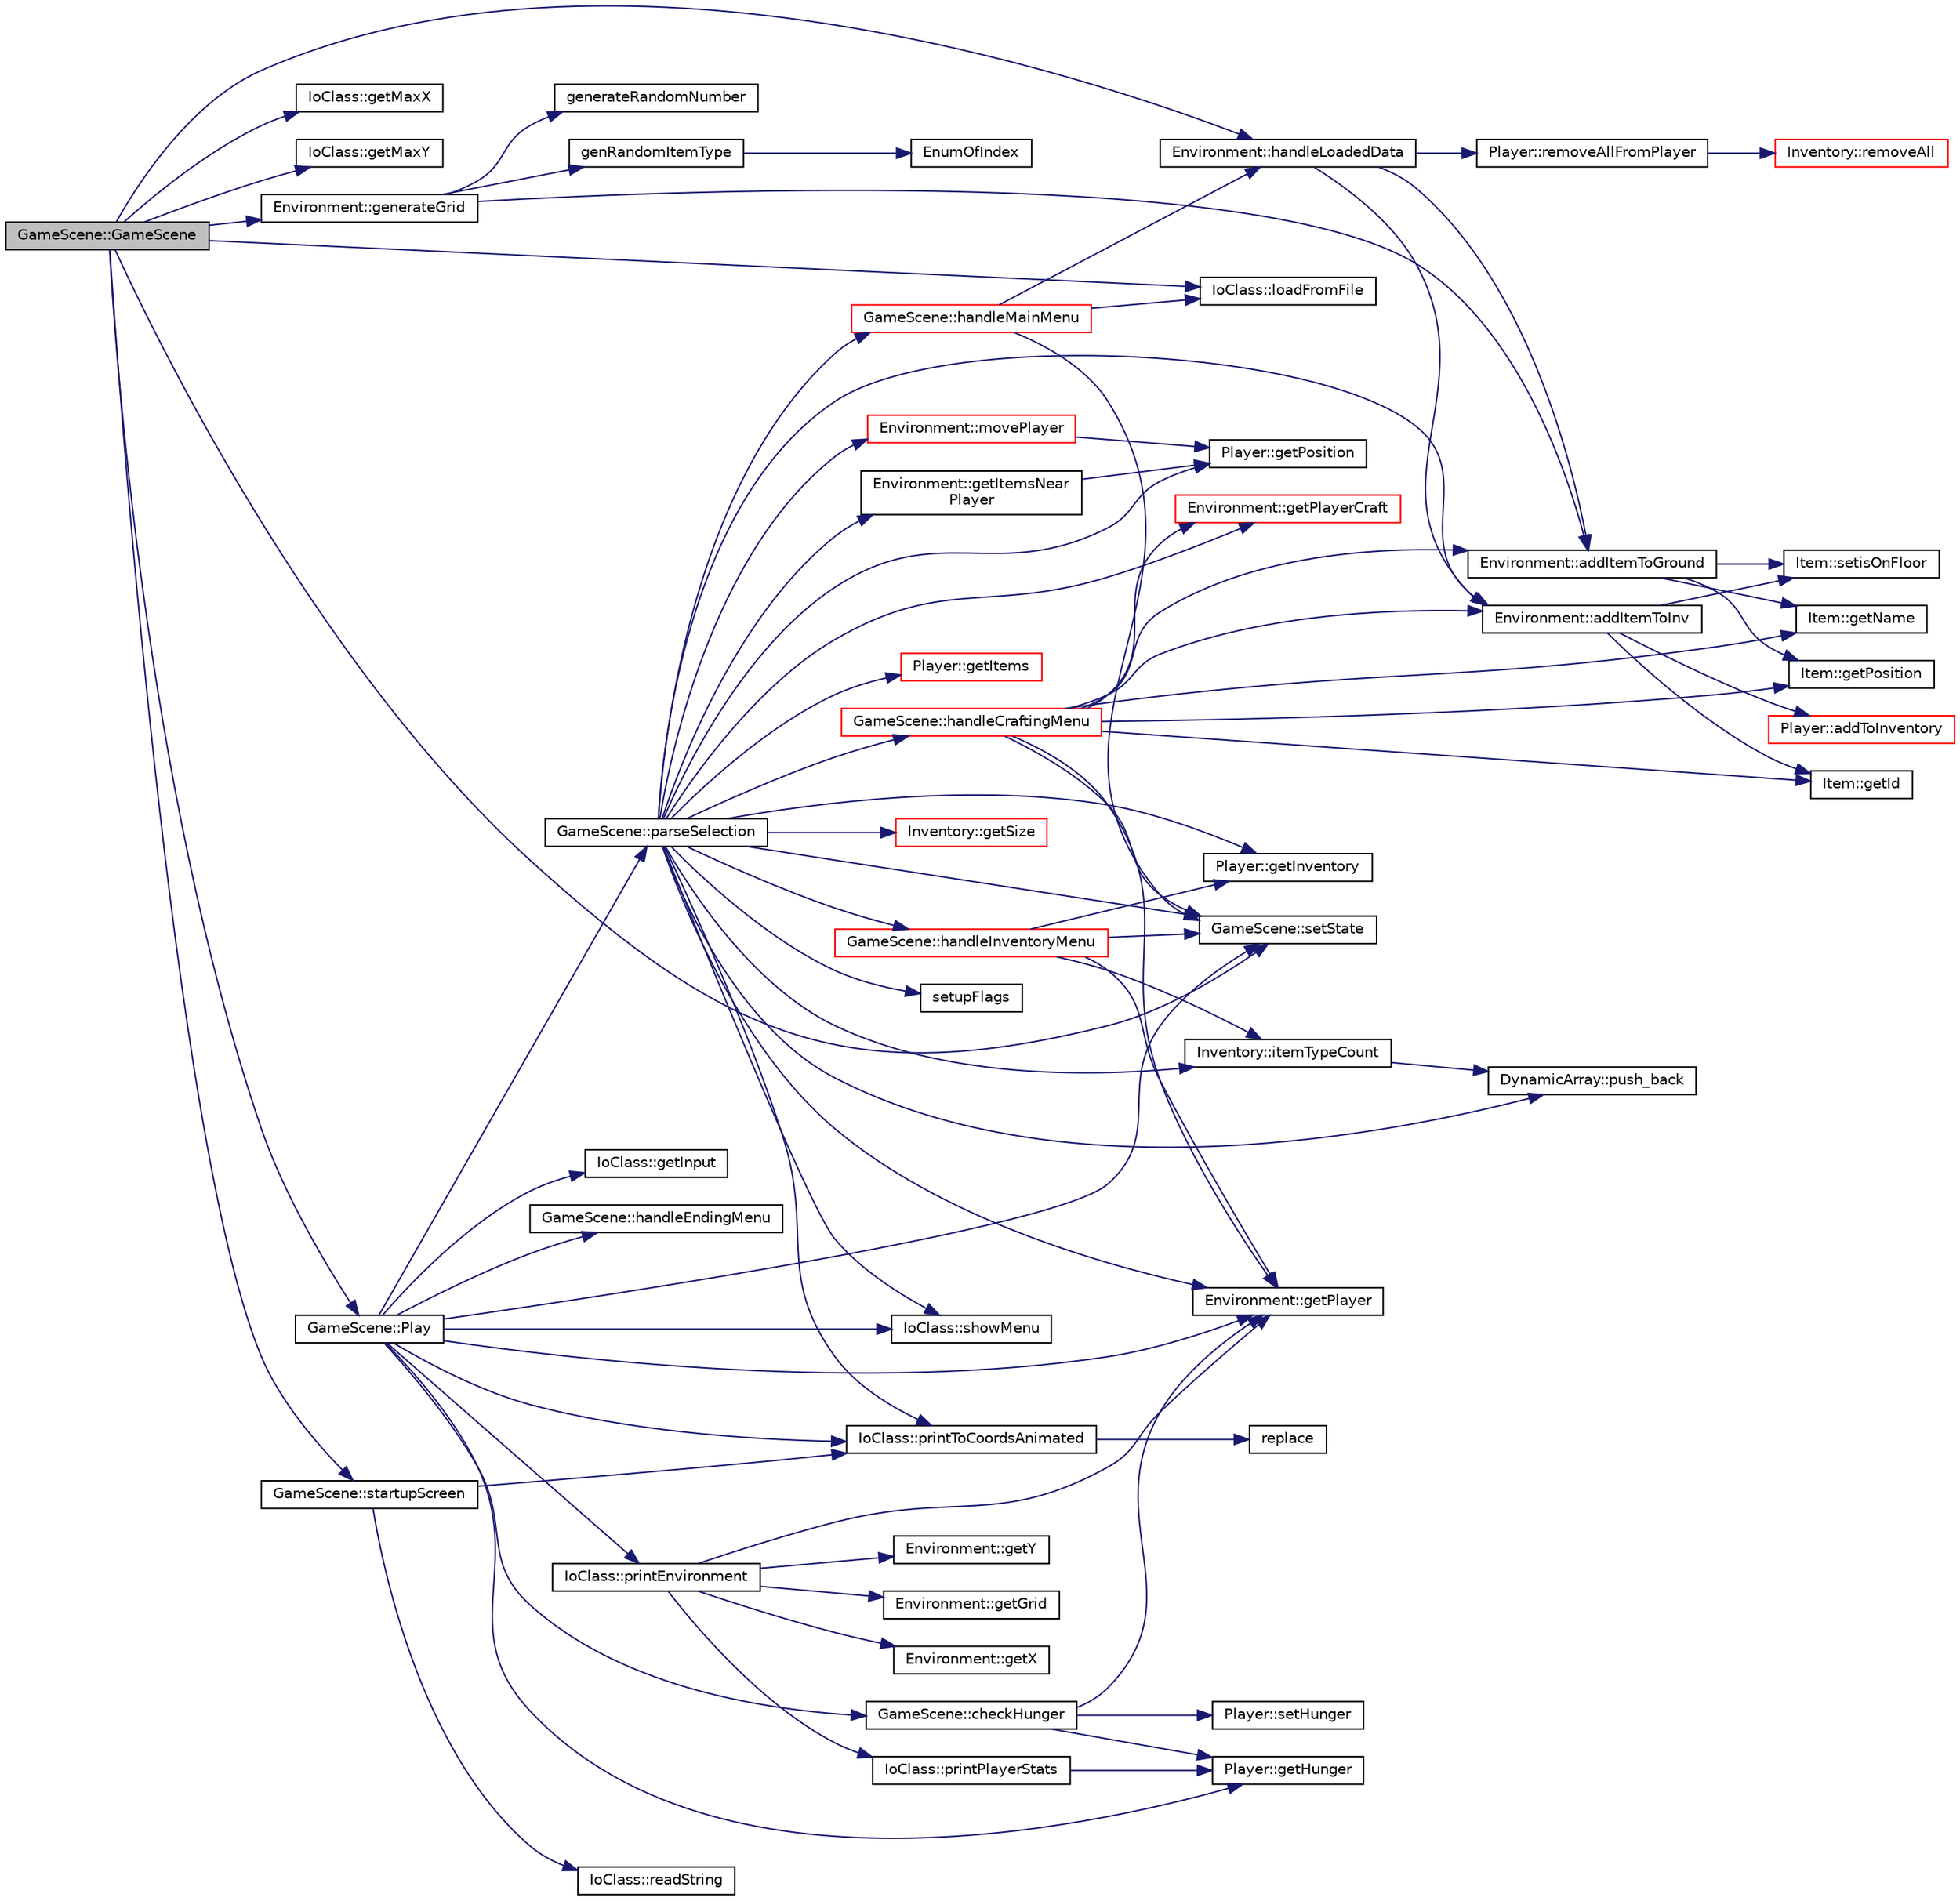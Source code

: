 digraph "GameScene::GameScene"
{
 // LATEX_PDF_SIZE
  edge [fontname="Helvetica",fontsize="10",labelfontname="Helvetica",labelfontsize="10"];
  node [fontname="Helvetica",fontsize="10",shape=record];
  rankdir="LR";
  Node1 [label="GameScene::GameScene",height=0.2,width=0.4,color="black", fillcolor="grey75", style="filled", fontcolor="black",tooltip=" "];
  Node1 -> Node2 [color="midnightblue",fontsize="10",style="solid",fontname="Helvetica"];
  Node2 [label="Environment::generateGrid",height=0.2,width=0.4,color="black", fillcolor="white", style="filled",URL="$class_environment.html#a089a7fe6ac67eedb5787a45af1533925",tooltip=" "];
  Node2 -> Node3 [color="midnightblue",fontsize="10",style="solid",fontname="Helvetica"];
  Node3 [label="Environment::addItemToGround",height=0.2,width=0.4,color="black", fillcolor="white", style="filled",URL="$class_environment.html#ae5a8d2dbaba3c8a875b9f1ede40c46a0",tooltip=" "];
  Node3 -> Node4 [color="midnightblue",fontsize="10",style="solid",fontname="Helvetica"];
  Node4 [label="Item::getName",height=0.2,width=0.4,color="black", fillcolor="white", style="filled",URL="$class_item.html#a8d2b9d404f8e692f456af88a1eb1ce44",tooltip=" "];
  Node3 -> Node5 [color="midnightblue",fontsize="10",style="solid",fontname="Helvetica"];
  Node5 [label="Item::getPosition",height=0.2,width=0.4,color="black", fillcolor="white", style="filled",URL="$class_item.html#a211bfeaf91adf4df391f00a2d27187f5",tooltip=" "];
  Node3 -> Node6 [color="midnightblue",fontsize="10",style="solid",fontname="Helvetica"];
  Node6 [label="Item::setisOnFloor",height=0.2,width=0.4,color="black", fillcolor="white", style="filled",URL="$class_item.html#a4c920999074b712fb08a9f315488bad9",tooltip=" "];
  Node2 -> Node7 [color="midnightblue",fontsize="10",style="solid",fontname="Helvetica"];
  Node7 [label="generateRandomNumber",height=0.2,width=0.4,color="black", fillcolor="white", style="filled",URL="$_environment_8cpp.html#a8738fde2cefb820cd40c39cd0862ad2c",tooltip=" "];
  Node2 -> Node8 [color="midnightblue",fontsize="10",style="solid",fontname="Helvetica"];
  Node8 [label="genRandomItemType",height=0.2,width=0.4,color="black", fillcolor="white", style="filled",URL="$_environment_8cpp.html#a444c569ac237323f4d41afab24eb5fd7",tooltip=" "];
  Node8 -> Node9 [color="midnightblue",fontsize="10",style="solid",fontname="Helvetica"];
  Node9 [label="EnumOfIndex",height=0.2,width=0.4,color="black", fillcolor="white", style="filled",URL="$_environment_8cpp.html#a0fe1dfd19c9ca1590d3af65196368410",tooltip=" "];
  Node1 -> Node10 [color="midnightblue",fontsize="10",style="solid",fontname="Helvetica"];
  Node10 [label="IoClass::getMaxX",height=0.2,width=0.4,color="black", fillcolor="white", style="filled",URL="$class_io_class.html#a72b63cce8040e3f38cf88d78de54669f",tooltip=" "];
  Node1 -> Node11 [color="midnightblue",fontsize="10",style="solid",fontname="Helvetica"];
  Node11 [label="IoClass::getMaxY",height=0.2,width=0.4,color="black", fillcolor="white", style="filled",URL="$class_io_class.html#a9f8dc0ea79dfff69865b8e622a2725d0",tooltip=" "];
  Node1 -> Node12 [color="midnightblue",fontsize="10",style="solid",fontname="Helvetica"];
  Node12 [label="Environment::handleLoadedData",height=0.2,width=0.4,color="black", fillcolor="white", style="filled",URL="$class_environment.html#a4ed53e4da49a37c0892bcab4635d19fa",tooltip=" "];
  Node12 -> Node3 [color="midnightblue",fontsize="10",style="solid",fontname="Helvetica"];
  Node12 -> Node13 [color="midnightblue",fontsize="10",style="solid",fontname="Helvetica"];
  Node13 [label="Environment::addItemToInv",height=0.2,width=0.4,color="black", fillcolor="white", style="filled",URL="$class_environment.html#a7144234b4528140d4b0b5ae7f8ff7238",tooltip=" "];
  Node13 -> Node14 [color="midnightblue",fontsize="10",style="solid",fontname="Helvetica"];
  Node14 [label="Player::addToInventory",height=0.2,width=0.4,color="red", fillcolor="white", style="filled",URL="$class_player.html#a5d0016f7fa5e0a9813a4b666efa87e9d",tooltip=" "];
  Node13 -> Node17 [color="midnightblue",fontsize="10",style="solid",fontname="Helvetica"];
  Node17 [label="Item::getId",height=0.2,width=0.4,color="black", fillcolor="white", style="filled",URL="$class_item.html#a241f95e3bcdcd65097603eb792aae53e",tooltip=" "];
  Node13 -> Node6 [color="midnightblue",fontsize="10",style="solid",fontname="Helvetica"];
  Node12 -> Node18 [color="midnightblue",fontsize="10",style="solid",fontname="Helvetica"];
  Node18 [label="Player::removeAllFromPlayer",height=0.2,width=0.4,color="black", fillcolor="white", style="filled",URL="$class_player.html#af7407348f79970a439be154ce82a7ab0",tooltip=" "];
  Node18 -> Node19 [color="midnightblue",fontsize="10",style="solid",fontname="Helvetica"];
  Node19 [label="Inventory::removeAll",height=0.2,width=0.4,color="red", fillcolor="white", style="filled",URL="$class_inventory.html#ab0be7c6cace7326de0d996288108e2a9",tooltip=" "];
  Node1 -> Node21 [color="midnightblue",fontsize="10",style="solid",fontname="Helvetica"];
  Node21 [label="IoClass::loadFromFile",height=0.2,width=0.4,color="black", fillcolor="white", style="filled",URL="$class_io_class.html#a18ee40f4d6fd048057a4e7609b7a3f7e",tooltip=" "];
  Node1 -> Node22 [color="midnightblue",fontsize="10",style="solid",fontname="Helvetica"];
  Node22 [label="GameScene::Play",height=0.2,width=0.4,color="black", fillcolor="white", style="filled",URL="$class_game_scene.html#aa686e382acd281b9880377323fb283ac",tooltip=" "];
  Node22 -> Node23 [color="midnightblue",fontsize="10",style="solid",fontname="Helvetica"];
  Node23 [label="GameScene::checkHunger",height=0.2,width=0.4,color="black", fillcolor="white", style="filled",URL="$class_game_scene.html#ad667eaf6624e1dfbf8220160ccf93d57",tooltip=" "];
  Node23 -> Node24 [color="midnightblue",fontsize="10",style="solid",fontname="Helvetica"];
  Node24 [label="Player::getHunger",height=0.2,width=0.4,color="black", fillcolor="white", style="filled",URL="$class_player.html#a2b7fa529cc5aa7eba4c93d55952a8364",tooltip=" "];
  Node23 -> Node25 [color="midnightblue",fontsize="10",style="solid",fontname="Helvetica"];
  Node25 [label="Environment::getPlayer",height=0.2,width=0.4,color="black", fillcolor="white", style="filled",URL="$class_environment.html#aa665421b69a38a3b1cd3b6165892cc54",tooltip=" "];
  Node23 -> Node26 [color="midnightblue",fontsize="10",style="solid",fontname="Helvetica"];
  Node26 [label="Player::setHunger",height=0.2,width=0.4,color="black", fillcolor="white", style="filled",URL="$class_player.html#a79f73957d11e666ee48d9f4cc02bc5ad",tooltip=" "];
  Node22 -> Node24 [color="midnightblue",fontsize="10",style="solid",fontname="Helvetica"];
  Node22 -> Node27 [color="midnightblue",fontsize="10",style="solid",fontname="Helvetica"];
  Node27 [label="IoClass::getInput",height=0.2,width=0.4,color="black", fillcolor="white", style="filled",URL="$class_io_class.html#a8cada06c1633e0731bd455b1ecda5a61",tooltip=" "];
  Node22 -> Node25 [color="midnightblue",fontsize="10",style="solid",fontname="Helvetica"];
  Node22 -> Node28 [color="midnightblue",fontsize="10",style="solid",fontname="Helvetica"];
  Node28 [label="GameScene::handleEndingMenu",height=0.2,width=0.4,color="black", fillcolor="white", style="filled",URL="$class_game_scene.html#a71c8bd58f08a392a6dbefab4ea0609af",tooltip=" "];
  Node22 -> Node29 [color="midnightblue",fontsize="10",style="solid",fontname="Helvetica"];
  Node29 [label="GameScene::parseSelection",height=0.2,width=0.4,color="black", fillcolor="white", style="filled",URL="$class_game_scene.html#aa78f7f563f8faa2e7e77de0f89cce05a",tooltip=" "];
  Node29 -> Node13 [color="midnightblue",fontsize="10",style="solid",fontname="Helvetica"];
  Node29 -> Node30 [color="midnightblue",fontsize="10",style="solid",fontname="Helvetica"];
  Node30 [label="Player::getInventory",height=0.2,width=0.4,color="black", fillcolor="white", style="filled",URL="$class_player.html#a3b173335c345cf000fb0e3859905ef9d",tooltip=" "];
  Node29 -> Node31 [color="midnightblue",fontsize="10",style="solid",fontname="Helvetica"];
  Node31 [label="Player::getItems",height=0.2,width=0.4,color="red", fillcolor="white", style="filled",URL="$class_player.html#ae207571d3c270f6dac946c52f550c9af",tooltip=" "];
  Node29 -> Node33 [color="midnightblue",fontsize="10",style="solid",fontname="Helvetica"];
  Node33 [label="Environment::getItemsNear\lPlayer",height=0.2,width=0.4,color="black", fillcolor="white", style="filled",URL="$class_environment.html#a0e7e6949dbe9cbfbb37e765a66eaab91",tooltip=" "];
  Node33 -> Node34 [color="midnightblue",fontsize="10",style="solid",fontname="Helvetica"];
  Node34 [label="Player::getPosition",height=0.2,width=0.4,color="black", fillcolor="white", style="filled",URL="$class_player.html#ad3df5733204d1ef02c311d64b9a885f6",tooltip=" "];
  Node29 -> Node25 [color="midnightblue",fontsize="10",style="solid",fontname="Helvetica"];
  Node29 -> Node35 [color="midnightblue",fontsize="10",style="solid",fontname="Helvetica"];
  Node35 [label="Environment::getPlayerCraft",height=0.2,width=0.4,color="red", fillcolor="white", style="filled",URL="$class_environment.html#a6168154d14c05fc42ce3f14c6e0532ff",tooltip=" "];
  Node29 -> Node34 [color="midnightblue",fontsize="10",style="solid",fontname="Helvetica"];
  Node29 -> Node37 [color="midnightblue",fontsize="10",style="solid",fontname="Helvetica"];
  Node37 [label="Inventory::getSize",height=0.2,width=0.4,color="red", fillcolor="white", style="filled",URL="$class_inventory.html#a2ecc4dba3dd2e4cc3bee1e497ea32152",tooltip=" "];
  Node29 -> Node39 [color="midnightblue",fontsize="10",style="solid",fontname="Helvetica"];
  Node39 [label="GameScene::handleCraftingMenu",height=0.2,width=0.4,color="red", fillcolor="white", style="filled",URL="$class_game_scene.html#a5a705416850fcad2ddb4fb62dd9a9f56",tooltip=" "];
  Node39 -> Node3 [color="midnightblue",fontsize="10",style="solid",fontname="Helvetica"];
  Node39 -> Node13 [color="midnightblue",fontsize="10",style="solid",fontname="Helvetica"];
  Node39 -> Node17 [color="midnightblue",fontsize="10",style="solid",fontname="Helvetica"];
  Node39 -> Node4 [color="midnightblue",fontsize="10",style="solid",fontname="Helvetica"];
  Node39 -> Node25 [color="midnightblue",fontsize="10",style="solid",fontname="Helvetica"];
  Node39 -> Node35 [color="midnightblue",fontsize="10",style="solid",fontname="Helvetica"];
  Node39 -> Node5 [color="midnightblue",fontsize="10",style="solid",fontname="Helvetica"];
  Node39 -> Node47 [color="midnightblue",fontsize="10",style="solid",fontname="Helvetica"];
  Node47 [label="GameScene::setState",height=0.2,width=0.4,color="black", fillcolor="white", style="filled",URL="$class_game_scene.html#accf6edf8e12715c37c238f5620620be0",tooltip=" "];
  Node29 -> Node48 [color="midnightblue",fontsize="10",style="solid",fontname="Helvetica"];
  Node48 [label="GameScene::handleInventoryMenu",height=0.2,width=0.4,color="red", fillcolor="white", style="filled",URL="$class_game_scene.html#a5d79ef87eefddd4437a24409feedf400",tooltip=" "];
  Node48 -> Node30 [color="midnightblue",fontsize="10",style="solid",fontname="Helvetica"];
  Node48 -> Node25 [color="midnightblue",fontsize="10",style="solid",fontname="Helvetica"];
  Node48 -> Node52 [color="midnightblue",fontsize="10",style="solid",fontname="Helvetica"];
  Node52 [label="Inventory::itemTypeCount",height=0.2,width=0.4,color="black", fillcolor="white", style="filled",URL="$class_inventory.html#a6b9cacc0a87942b104a89723437898a1",tooltip=" "];
  Node52 -> Node16 [color="midnightblue",fontsize="10",style="solid",fontname="Helvetica"];
  Node16 [label="DynamicArray::push_back",height=0.2,width=0.4,color="black", fillcolor="white", style="filled",URL="$class_dynamic_array.html#ac27ad259e9e39b494daa9487cfc02b5e",tooltip="Προσθέτει ένα αντικείμενο στο τέλος του πίνακα"];
  Node48 -> Node47 [color="midnightblue",fontsize="10",style="solid",fontname="Helvetica"];
  Node29 -> Node57 [color="midnightblue",fontsize="10",style="solid",fontname="Helvetica"];
  Node57 [label="GameScene::handleMainMenu",height=0.2,width=0.4,color="red", fillcolor="white", style="filled",URL="$class_game_scene.html#a7304e7385032c9ed63b3727bea9a11f2",tooltip=" "];
  Node57 -> Node12 [color="midnightblue",fontsize="10",style="solid",fontname="Helvetica"];
  Node57 -> Node21 [color="midnightblue",fontsize="10",style="solid",fontname="Helvetica"];
  Node57 -> Node47 [color="midnightblue",fontsize="10",style="solid",fontname="Helvetica"];
  Node29 -> Node52 [color="midnightblue",fontsize="10",style="solid",fontname="Helvetica"];
  Node29 -> Node61 [color="midnightblue",fontsize="10",style="solid",fontname="Helvetica"];
  Node61 [label="Environment::movePlayer",height=0.2,width=0.4,color="red", fillcolor="white", style="filled",URL="$class_environment.html#a0745879e14db9668b68b7d7e96f30596",tooltip=" "];
  Node61 -> Node34 [color="midnightblue",fontsize="10",style="solid",fontname="Helvetica"];
  Node29 -> Node64 [color="midnightblue",fontsize="10",style="solid",fontname="Helvetica"];
  Node64 [label="IoClass::printToCoordsAnimated",height=0.2,width=0.4,color="black", fillcolor="white", style="filled",URL="$class_io_class.html#a069576134fab6e543348937e75d46351",tooltip=" "];
  Node64 -> Node65 [color="midnightblue",fontsize="10",style="solid",fontname="Helvetica"];
  Node65 [label="replace",height=0.2,width=0.4,color="black", fillcolor="white", style="filled",URL="$_io_class_8cpp.html#a0159b96c217d65d379016f6aa2c4dd57",tooltip=" "];
  Node29 -> Node16 [color="midnightblue",fontsize="10",style="solid",fontname="Helvetica"];
  Node29 -> Node47 [color="midnightblue",fontsize="10",style="solid",fontname="Helvetica"];
  Node29 -> Node66 [color="midnightblue",fontsize="10",style="solid",fontname="Helvetica"];
  Node66 [label="setupFlags",height=0.2,width=0.4,color="black", fillcolor="white", style="filled",URL="$_game_scene_8cpp.html#a74b66054560607895d2ca8a980459b7e",tooltip=" "];
  Node29 -> Node67 [color="midnightblue",fontsize="10",style="solid",fontname="Helvetica"];
  Node67 [label="IoClass::showMenu",height=0.2,width=0.4,color="black", fillcolor="white", style="filled",URL="$class_io_class.html#a84c2d259964eb42dbba00a60ddcb67ad",tooltip=" "];
  Node22 -> Node68 [color="midnightblue",fontsize="10",style="solid",fontname="Helvetica"];
  Node68 [label="IoClass::printEnvironment",height=0.2,width=0.4,color="black", fillcolor="white", style="filled",URL="$class_io_class.html#ab2cec9e3f5a339f0a52657899dcd40b7",tooltip=" "];
  Node68 -> Node69 [color="midnightblue",fontsize="10",style="solid",fontname="Helvetica"];
  Node69 [label="Environment::getGrid",height=0.2,width=0.4,color="black", fillcolor="white", style="filled",URL="$class_environment.html#ae37ea769221fe7a7632b3743d2e2b1aa",tooltip=" "];
  Node68 -> Node25 [color="midnightblue",fontsize="10",style="solid",fontname="Helvetica"];
  Node68 -> Node70 [color="midnightblue",fontsize="10",style="solid",fontname="Helvetica"];
  Node70 [label="Environment::getX",height=0.2,width=0.4,color="black", fillcolor="white", style="filled",URL="$class_environment.html#add0c73a73170d8b10a3e2b9d1c7ac6bf",tooltip=" "];
  Node68 -> Node71 [color="midnightblue",fontsize="10",style="solid",fontname="Helvetica"];
  Node71 [label="Environment::getY",height=0.2,width=0.4,color="black", fillcolor="white", style="filled",URL="$class_environment.html#ac0df331b01c3e5bcbfee71456672da4c",tooltip=" "];
  Node68 -> Node72 [color="midnightblue",fontsize="10",style="solid",fontname="Helvetica"];
  Node72 [label="IoClass::printPlayerStats",height=0.2,width=0.4,color="black", fillcolor="white", style="filled",URL="$class_io_class.html#a24a6d28531a99d823cce209ff6076455",tooltip=" "];
  Node72 -> Node24 [color="midnightblue",fontsize="10",style="solid",fontname="Helvetica"];
  Node22 -> Node64 [color="midnightblue",fontsize="10",style="solid",fontname="Helvetica"];
  Node22 -> Node47 [color="midnightblue",fontsize="10",style="solid",fontname="Helvetica"];
  Node22 -> Node67 [color="midnightblue",fontsize="10",style="solid",fontname="Helvetica"];
  Node1 -> Node47 [color="midnightblue",fontsize="10",style="solid",fontname="Helvetica"];
  Node1 -> Node73 [color="midnightblue",fontsize="10",style="solid",fontname="Helvetica"];
  Node73 [label="GameScene::startupScreen",height=0.2,width=0.4,color="black", fillcolor="white", style="filled",URL="$class_game_scene.html#a722f27065769feed457ba02c9e5650db",tooltip=" "];
  Node73 -> Node64 [color="midnightblue",fontsize="10",style="solid",fontname="Helvetica"];
  Node73 -> Node74 [color="midnightblue",fontsize="10",style="solid",fontname="Helvetica"];
  Node74 [label="IoClass::readString",height=0.2,width=0.4,color="black", fillcolor="white", style="filled",URL="$class_io_class.html#a2ab3d9376d924bf839839c43ffec8960",tooltip=" "];
}
